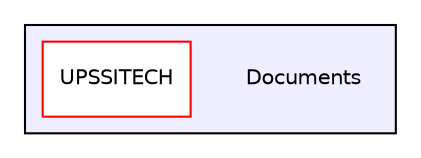 digraph "D:/Documents" {
  compound=true
  node [ fontsize="10", fontname="Helvetica"];
  edge [ labelfontsize="10", labelfontname="Helvetica"];
  subgraph clusterdir_f396504afdc959660871b003fa10164d {
    graph [ bgcolor="#eeeeff", pencolor="black", label="" URL="dir_f396504afdc959660871b003fa10164d.html"];
    dir_f396504afdc959660871b003fa10164d [shape=plaintext label="Documents"];
    dir_6fd14bde4b3e4e3c87dfd3d5c5c24791 [shape=box label="UPSSITECH" color="red" fillcolor="white" style="filled" URL="dir_6fd14bde4b3e4e3c87dfd3d5c5c24791.html"];
  }
}
